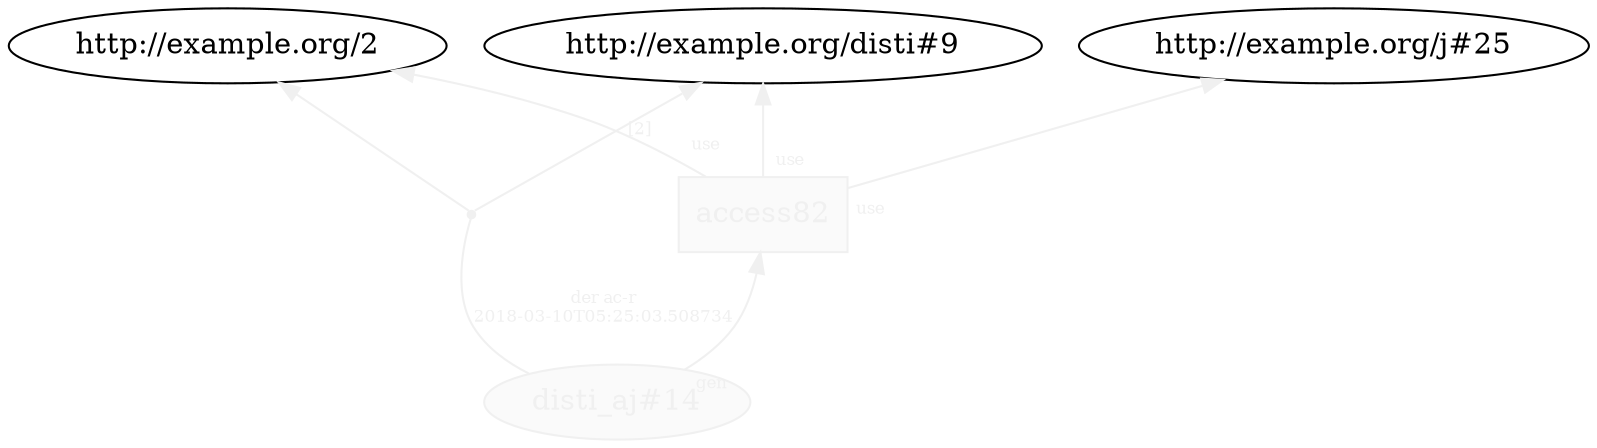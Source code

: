 digraph "PROV" { size="16,12"; rankdir="BT";
"http://example.org/disti_aj#14" [fillcolor="#FAFAFA",color="#F0F0F0",style="filled",fontcolor="#F0F0F0",label="disti_aj#14",URL="http://example.org/disti_aj#14"]
"http://example.org/access82" [fillcolor="#FAFAFA",color="#F0F0F0",shape="polygon",sides="4",style="filled",fontcolor="#F0F0F0",label="access82",URL="http://example.org/access82"]
"bn0" [shape="point",label="",fontcolor="#F0F0F0",color="#F0F0F0"]
"http://example.org/disti_aj#14" -> "bn0" [fontsize="8",distance="1.5",angle="60.0",rotation="20",label="der ac-r
2018-03-10T05:25:03.508734",arrowhead="none",fontcolor="#F0F0F0",color="#F0F0F0"]
"bn0" -> "http://example.org/disti#9" [fontsize="8",distance="1.5",angle="60.0",rotation="20",label="[2]",fontcolor="#F0F0F0",color="#F0F0F0"]
"bn0" -> "http://example.org/2" [fontcolor="#F0F0F0",color="#F0F0F0"]
"http://example.org/access82" -> "http://example.org/disti#9" [labelfontsize="8",labeldistance="1.5",labelangle="60.0",rotation="20",taillabel="use",fontcolor="#F0F0F0",color="#F0F0F0"]
"http://example.org/access82" -> "http://example.org/j#25" [labelfontsize="8",labeldistance="1.5",labelangle="60.0",rotation="20",taillabel="use",fontcolor="#F0F0F0",color="#F0F0F0"]
"http://example.org/access82" -> "http://example.org/2" [labelfontsize="8",labeldistance="1.5",labelangle="60.0",rotation="20",taillabel="use",fontcolor="#F0F0F0",color="#F0F0F0"]
"http://example.org/disti_aj#14" -> "http://example.org/access82" [labelfontsize="8",labeldistance="1.5",labelangle="60.0",rotation="20",taillabel="gen",fontcolor="#F0F0F0",color="#F0F0F0"]
}
